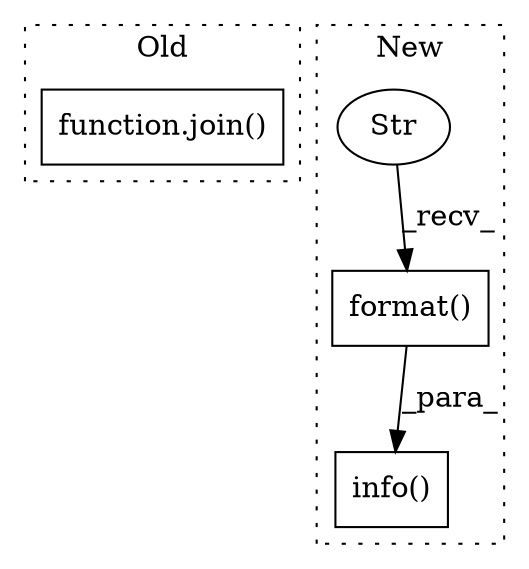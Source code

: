 digraph G {
subgraph cluster0 {
1 [label="function.join()" a="75" s="5526,5562" l="5,1" shape="box"];
label = "Old";
style="dotted";
}
subgraph cluster1 {
2 [label="format()" a="75" s="5585,5637" l="32,1" shape="box"];
3 [label="Str" a="66" s="5585" l="24" shape="ellipse"];
4 [label="info()" a="75" s="5576,5638" l="9,1" shape="box"];
label = "New";
style="dotted";
}
2 -> 4 [label="_para_"];
3 -> 2 [label="_recv_"];
}